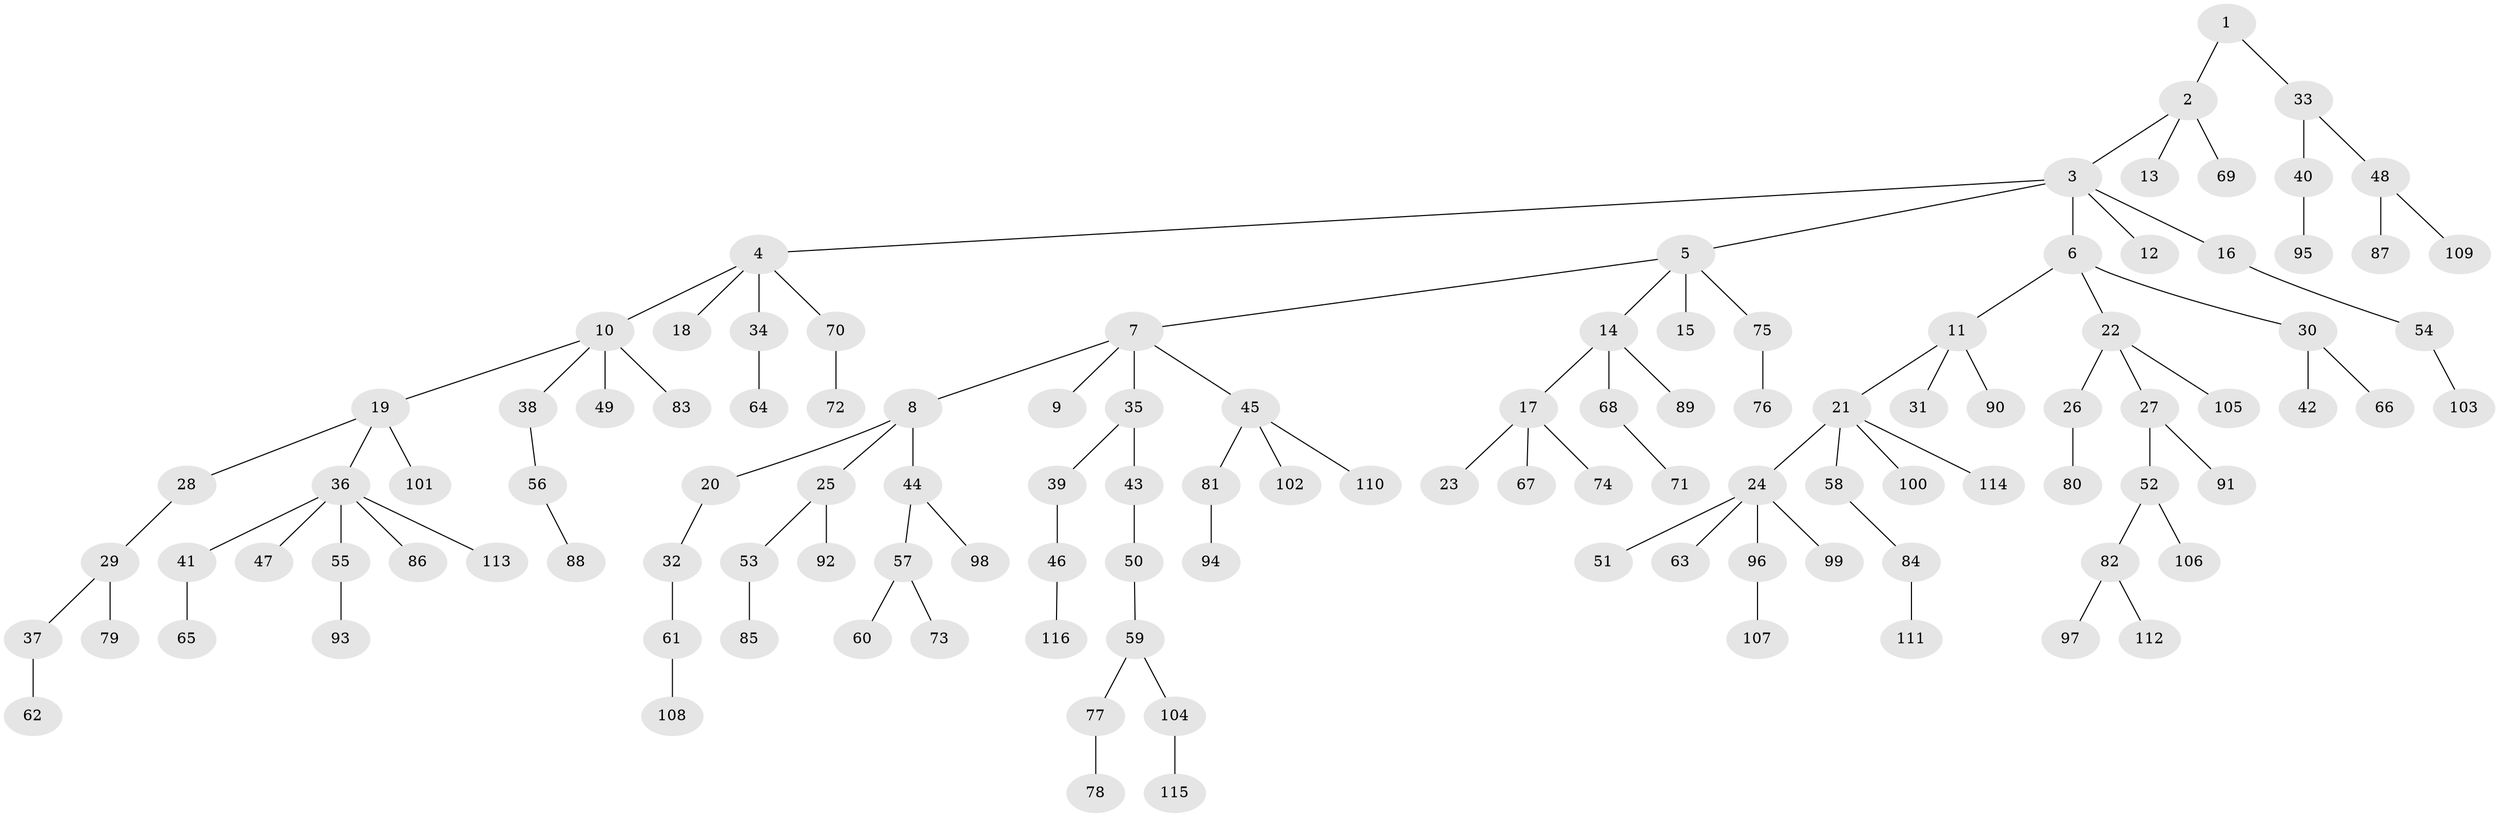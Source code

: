 // Generated by graph-tools (version 1.1) at 2025/02/03/09/25 03:02:27]
// undirected, 116 vertices, 115 edges
graph export_dot {
graph [start="1"]
  node [color=gray90,style=filled];
  1;
  2;
  3;
  4;
  5;
  6;
  7;
  8;
  9;
  10;
  11;
  12;
  13;
  14;
  15;
  16;
  17;
  18;
  19;
  20;
  21;
  22;
  23;
  24;
  25;
  26;
  27;
  28;
  29;
  30;
  31;
  32;
  33;
  34;
  35;
  36;
  37;
  38;
  39;
  40;
  41;
  42;
  43;
  44;
  45;
  46;
  47;
  48;
  49;
  50;
  51;
  52;
  53;
  54;
  55;
  56;
  57;
  58;
  59;
  60;
  61;
  62;
  63;
  64;
  65;
  66;
  67;
  68;
  69;
  70;
  71;
  72;
  73;
  74;
  75;
  76;
  77;
  78;
  79;
  80;
  81;
  82;
  83;
  84;
  85;
  86;
  87;
  88;
  89;
  90;
  91;
  92;
  93;
  94;
  95;
  96;
  97;
  98;
  99;
  100;
  101;
  102;
  103;
  104;
  105;
  106;
  107;
  108;
  109;
  110;
  111;
  112;
  113;
  114;
  115;
  116;
  1 -- 2;
  1 -- 33;
  2 -- 3;
  2 -- 13;
  2 -- 69;
  3 -- 4;
  3 -- 5;
  3 -- 6;
  3 -- 12;
  3 -- 16;
  4 -- 10;
  4 -- 18;
  4 -- 34;
  4 -- 70;
  5 -- 7;
  5 -- 14;
  5 -- 15;
  5 -- 75;
  6 -- 11;
  6 -- 22;
  6 -- 30;
  7 -- 8;
  7 -- 9;
  7 -- 35;
  7 -- 45;
  8 -- 20;
  8 -- 25;
  8 -- 44;
  10 -- 19;
  10 -- 38;
  10 -- 49;
  10 -- 83;
  11 -- 21;
  11 -- 31;
  11 -- 90;
  14 -- 17;
  14 -- 68;
  14 -- 89;
  16 -- 54;
  17 -- 23;
  17 -- 67;
  17 -- 74;
  19 -- 28;
  19 -- 36;
  19 -- 101;
  20 -- 32;
  21 -- 24;
  21 -- 58;
  21 -- 100;
  21 -- 114;
  22 -- 26;
  22 -- 27;
  22 -- 105;
  24 -- 51;
  24 -- 63;
  24 -- 96;
  24 -- 99;
  25 -- 53;
  25 -- 92;
  26 -- 80;
  27 -- 52;
  27 -- 91;
  28 -- 29;
  29 -- 37;
  29 -- 79;
  30 -- 42;
  30 -- 66;
  32 -- 61;
  33 -- 40;
  33 -- 48;
  34 -- 64;
  35 -- 39;
  35 -- 43;
  36 -- 41;
  36 -- 47;
  36 -- 55;
  36 -- 86;
  36 -- 113;
  37 -- 62;
  38 -- 56;
  39 -- 46;
  40 -- 95;
  41 -- 65;
  43 -- 50;
  44 -- 57;
  44 -- 98;
  45 -- 81;
  45 -- 102;
  45 -- 110;
  46 -- 116;
  48 -- 87;
  48 -- 109;
  50 -- 59;
  52 -- 82;
  52 -- 106;
  53 -- 85;
  54 -- 103;
  55 -- 93;
  56 -- 88;
  57 -- 60;
  57 -- 73;
  58 -- 84;
  59 -- 77;
  59 -- 104;
  61 -- 108;
  68 -- 71;
  70 -- 72;
  75 -- 76;
  77 -- 78;
  81 -- 94;
  82 -- 97;
  82 -- 112;
  84 -- 111;
  96 -- 107;
  104 -- 115;
}
